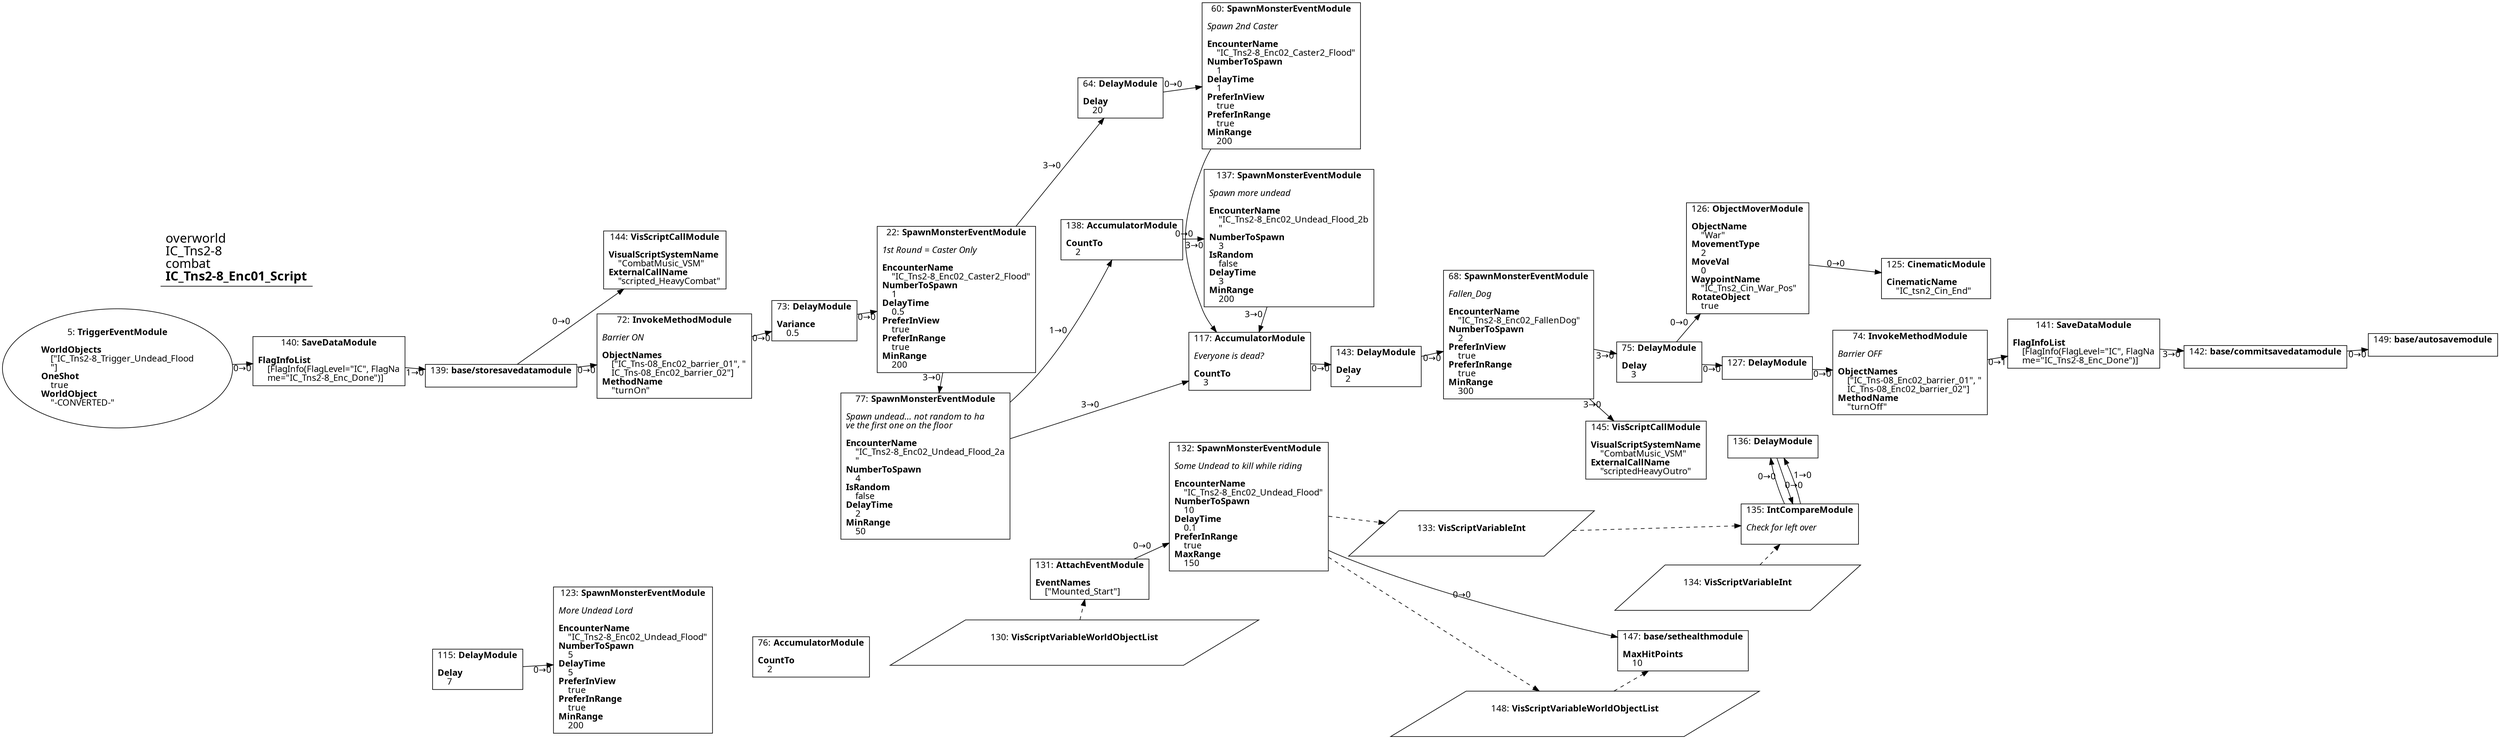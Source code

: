 digraph {
    layout = fdp;
    overlap = prism;
    sep = "+16";
    splines = spline;

    node [ shape = box ];

    graph [ fontname = "Segoe UI" ];
    node [ fontname = "Segoe UI" ];
    edge [ fontname = "Segoe UI" ];

    5 [ label = <5: <b>TriggerEventModule</b><br/><br/><b>WorldObjects</b><br align="left"/>    [&quot;IC_Tns2-8_Trigger_Undead_Flood<br align="left"/>    &quot;]<br align="left"/><b>OneShot</b><br align="left"/>    true<br align="left"/><b>WorldObject</b><br align="left"/>    &quot;-CONVERTED-&quot;<br align="left"/>> ];
    5 [ shape = oval ]
    5 [ pos = "0.88100004,-1.3490001!" ];
    5 -> 140 [ label = "0→0" ];

    22 [ label = <22: <b>SpawnMonsterEventModule</b><br/><br/><i>1st Round = Caster Only<br align="left"/></i><br align="left"/><b>EncounterName</b><br align="left"/>    &quot;IC_Tns2-8_Enc02_Caster2_Flood&quot;<br align="left"/><b>NumberToSpawn</b><br align="left"/>    1<br align="left"/><b>DelayTime</b><br align="left"/>    0.5<br align="left"/><b>PreferInView</b><br align="left"/>    true<br align="left"/><b>PreferInRange</b><br align="left"/>    true<br align="left"/><b>MinRange</b><br align="left"/>    200<br align="left"/>> ];
    22 [ pos = "1.9310001,-1.371!" ];
    22 -> 64 [ label = "3→0" ];
    22 -> 77 [ label = "3→0" ];

    60 [ label = <60: <b>SpawnMonsterEventModule</b><br/><br/><i>Spawn 2nd Caster<br align="left"/></i><br align="left"/><b>EncounterName</b><br align="left"/>    &quot;IC_Tns2-8_Enc02_Caster2_Flood&quot;<br align="left"/><b>NumberToSpawn</b><br align="left"/>    1<br align="left"/><b>DelayTime</b><br align="left"/>    1<br align="left"/><b>PreferInView</b><br align="left"/>    true<br align="left"/><b>PreferInRange</b><br align="left"/>    true<br align="left"/><b>MinRange</b><br align="left"/>    200<br align="left"/>> ];
    60 [ pos = "2.476,-1.0040001!" ];
    60 -> 117 [ label = "3→0" ];

    64 [ label = <64: <b>DelayModule</b><br/><br/><b>Delay</b><br align="left"/>    20<br align="left"/>> ];
    64 [ pos = "2.286,-1.0040001!" ];
    64 -> 60 [ label = "0→0" ];

    68 [ label = <68: <b>SpawnMonsterEventModule</b><br/><br/><i>Fallen_Dog<br align="left"/></i><br align="left"/><b>EncounterName</b><br align="left"/>    &quot;IC_Tns2-8_Enc02_FallenDog&quot;<br align="left"/><b>NumberToSpawn</b><br align="left"/>    2<br align="left"/><b>PreferInView</b><br align="left"/>    true<br align="left"/><b>PreferInRange</b><br align="left"/>    true<br align="left"/><b>MinRange</b><br align="left"/>    300<br align="left"/>> ];
    68 [ pos = "3.423,-1.4640001!" ];
    68 -> 75 [ label = "3→0" ];
    68 -> 145 [ label = "3→0" ];

    72 [ label = <72: <b>InvokeMethodModule</b><br/><br/><i>Barrier ON<br align="left"/></i><br align="left"/><b>ObjectNames</b><br align="left"/>    [&quot;IC_Tns-08_Enc02_barrier_01&quot;, &quot;<br align="left"/>    IC_Tns-08_Enc02_barrier_02&quot;]<br align="left"/><b>MethodName</b><br align="left"/>    &quot;turnOn&quot;<br align="left"/>> ];
    72 [ pos = "1.552,-1.371!" ];
    72 -> 73 [ label = "0→0" ];

    73 [ label = <73: <b>DelayModule</b><br/><br/><b>Variance</b><br align="left"/>    0.5<br align="left"/>> ];
    73 [ pos = "1.7580001,-1.371!" ];
    73 -> 22 [ label = "0→0" ];

    74 [ label = <74: <b>InvokeMethodModule</b><br/><br/><i>Barrier OFF<br align="left"/></i><br align="left"/><b>ObjectNames</b><br align="left"/>    [&quot;IC_Tns-08_Enc02_barrier_01&quot;, &quot;<br align="left"/>    IC_Tns-08_Enc02_barrier_02&quot;]<br align="left"/><b>MethodName</b><br align="left"/>    &quot;turnOff&quot;<br align="left"/>> ];
    74 [ pos = "4.1600003,-1.5330001!" ];
    74 -> 141 [ label = "0→1" ];

    75 [ label = <75: <b>DelayModule</b><br/><br/><b>Delay</b><br align="left"/>    3<br align="left"/>> ];
    75 [ pos = "3.7960002,-1.5330001!" ];
    75 -> 127 [ label = "0→0" ];
    75 -> 126 [ label = "0→0" ];

    76 [ label = <76: <b>AccumulatorModule</b><br/><br/><b>CountTo</b><br align="left"/>    2<br align="left"/>> ];
    76 [ pos = "2.7900002,-2.5300002!" ];

    77 [ label = <77: <b>SpawnMonsterEventModule</b><br/><br/><i>Spawn undead... not random to ha<br align="left"/>ve the first one on the floor<br align="left"/></i><br align="left"/><b>EncounterName</b><br align="left"/>    &quot;IC_Tns2-8_Enc02_Undead_Flood_2a<br align="left"/>    &quot;<br align="left"/><b>NumberToSpawn</b><br align="left"/>    4<br align="left"/><b>IsRandom</b><br align="left"/>    false<br align="left"/><b>DelayTime</b><br align="left"/>    2<br align="left"/><b>MinRange</b><br align="left"/>    50<br align="left"/>> ];
    77 [ pos = "2.1920002,-1.7600001!" ];
    77 -> 117 [ label = "3→0" ];
    77 -> 138 [ label = "1→0" ];

    115 [ label = <115: <b>DelayModule</b><br/><br/><b>Delay</b><br align="left"/>    7<br align="left"/>> ];
    115 [ pos = "2.1910002,-2.5180001!" ];
    115 -> 123 [ label = "0→0" ];

    117 [ label = <117: <b>AccumulatorModule</b><br/><br/><i>Everyone is dead?<br align="left"/></i><br align="left"/><b>CountTo</b><br align="left"/>    3<br align="left"/>> ];
    117 [ pos = "2.996,-1.4640001!" ];
    117 -> 143 [ label = "0→0" ];

    123 [ label = <123: <b>SpawnMonsterEventModule</b><br/><br/><i>More Undead Lord<br align="left"/></i><br align="left"/><b>EncounterName</b><br align="left"/>    &quot;IC_Tns2-8_Enc02_Undead_Flood&quot;<br align="left"/><b>NumberToSpawn</b><br align="left"/>    5<br align="left"/><b>DelayTime</b><br align="left"/>    5<br align="left"/><b>PreferInView</b><br align="left"/>    true<br align="left"/><b>PreferInRange</b><br align="left"/>    true<br align="left"/><b>MinRange</b><br align="left"/>    200<br align="left"/>> ];
    123 [ pos = "2.5140002,-2.5180001!" ];

    125 [ label = <125: <b>CinematicModule</b><br/><br/><b>CinematicName</b><br align="left"/>    &quot;IC_tsn2_Cin_End&quot;<br align="left"/>> ];
    125 [ pos = "4.184,-1.279!" ];

    126 [ label = <126: <b>ObjectMoverModule</b><br/><br/><b>ObjectName</b><br align="left"/>    &quot;War&quot;<br align="left"/><b>MovementType</b><br align="left"/>    2<br align="left"/><b>MoveVal</b><br align="left"/>    0<br align="left"/><b>WaypointName</b><br align="left"/>    &quot;IC_Tns2_Cin_War_Pos&quot;<br align="left"/><b>RotateObject</b><br align="left"/>    true<br align="left"/>> ];
    126 [ pos = "3.979,-1.279!" ];
    126 -> 125 [ label = "0→0" ];

    127 [ label = <127: <b>DelayModule</b><br/><br/>> ];
    127 [ pos = "3.9840002,-1.5330001!" ];
    127 -> 74 [ label = "0→0" ];

    130 [ label = <130: <b>VisScriptVariableWorldObjectList</b><br/><br/>> ];
    130 [ shape = parallelogram ]
    130 [ pos = "3.0170002,-2.568!" ];

    131 [ label = <131: <b>AttachEventModule</b><br/><br/><b>EventNames</b><br align="left"/>    [&quot;Mounted_Start&quot;]<br align="left"/>> ];
    131 [ pos = "3.2050002,-2.4710002!" ];
    131 -> 132 [ label = "0→0" ];
    130 -> 131 [ style = dashed ];

    132 [ label = <132: <b>SpawnMonsterEventModule</b><br/><br/><i>Some Undead to kill while riding<br align="left"/></i><br align="left"/><b>EncounterName</b><br align="left"/>    &quot;IC_Tns2-8_Enc02_Undead_Flood&quot;<br align="left"/><b>NumberToSpawn</b><br align="left"/>    10<br align="left"/><b>DelayTime</b><br align="left"/>    0.1<br align="left"/><b>PreferInRange</b><br align="left"/>    true<br align="left"/><b>MaxRange</b><br align="left"/>    150<br align="left"/>> ];
    132 [ pos = "3.4180002,-2.4710002!" ];
    132 -> 147 [ label = "0→0" ];
    132 -> 133 [ style = dashed ];
    132 -> 148 [ style = dashed ];

    133 [ label = <133: <b>VisScriptVariableInt</b><br/><br/>> ];
    133 [ shape = parallelogram ]
    133 [ pos = "3.7150002,-2.683!" ];

    134 [ label = <134: <b>VisScriptVariableInt</b><br/><br/>> ];
    134 [ shape = parallelogram ]
    134 [ pos = "3.8430002,-2.706!" ];

    135 [ label = <135: <b>IntCompareModule</b><br/><br/><i>Check for left over<br align="left"/></i><br align="left"/>> ];
    135 [ pos = "4.0080004,-2.5860002!" ];
    135 -> 136 [ label = "0→0" ];
    135 -> 136 [ label = "1→0" ];
    133 -> 135 [ style = dashed ];
    134 -> 135 [ style = dashed ];

    136 [ label = <136: <b>DelayModule</b><br/><br/>> ];
    136 [ pos = "4.018,-2.3560002!" ];
    136 -> 135 [ label = "0→0" ];

    137 [ label = <137: <b>SpawnMonsterEventModule</b><br/><br/><i>Spawn more undead<br align="left"/></i><br align="left"/><b>EncounterName</b><br align="left"/>    &quot;IC_Tns2-8_Enc02_Undead_Flood_2b<br align="left"/>    &quot;<br align="left"/><b>NumberToSpawn</b><br align="left"/>    3<br align="left"/><b>IsRandom</b><br align="left"/>    false<br align="left"/><b>DelayTime</b><br align="left"/>    3<br align="left"/><b>MinRange</b><br align="left"/>    200<br align="left"/>> ];
    137 [ pos = "2.6420002,-1.3970001!" ];
    137 -> 117 [ label = "3→0" ];

    138 [ label = <138: <b>AccumulatorModule</b><br/><br/><b>CountTo</b><br align="left"/>    2<br align="left"/>> ];
    138 [ pos = "2.413,-1.3970001!" ];
    138 -> 137 [ label = "0→0" ];

    139 [ label = <139: <b>base/storesavedatamodule</b><br/><br/>> ];
    139 [ pos = "1.3280001,-1.3720001!" ];
    139 -> 72 [ label = "0→0" ];
    139 -> 144 [ label = "0→0" ];

    140 [ label = <140: <b>SaveDataModule</b><br/><br/><b>FlagInfoList</b><br align="left"/>    [FlagInfo(FlagLevel=&quot;IC&quot;, FlagNa<br align="left"/>    me=&quot;IC_Tns2-8_Enc_Done&quot;)]<br align="left"/>> ];
    140 [ pos = "1.116,-1.3490001!" ];
    140 -> 139 [ label = "1→0" ];

    141 [ label = <141: <b>SaveDataModule</b><br/><br/><b>FlagInfoList</b><br align="left"/>    [FlagInfo(FlagLevel=&quot;IC&quot;, FlagNa<br align="left"/>    me=&quot;IC_Tns2-8_Enc_Done&quot;)]<br align="left"/>> ];
    141 [ pos = "4.3710003,-1.5100001!" ];
    141 -> 142 [ label = "3→0" ];

    142 [ label = <142: <b>base/commitsavedatamodule</b><br/><br/>> ];
    142 [ pos = "4.589,-1.5560001!" ];
    142 -> 149 [ label = "0→0" ];

    143 [ label = <143: <b>DelayModule</b><br/><br/><b>Delay</b><br align="left"/>    2<br align="left"/>> ];
    143 [ pos = "3.256,-1.4640001!" ];
    143 -> 68 [ label = "0→0" ];

    144 [ label = <144: <b>VisScriptCallModule</b><br/><br/><b>VisualScriptSystemName</b><br align="left"/>    &quot;CombatMusic_VSM&quot;<br align="left"/><b>ExternalCallName</b><br align="left"/>    &quot;scripted_HeavyCombat&quot;<br align="left"/>> ];
    144 [ pos = "1.5450001,-1.2540001!" ];

    145 [ label = <145: <b>VisScriptCallModule</b><br/><br/><b>VisualScriptSystemName</b><br align="left"/>    &quot;CombatMusic_VSM&quot;<br align="left"/><b>ExternalCallName</b><br align="left"/>    &quot;scriptedHeavyOutro&quot;<br align="left"/>> ];
    145 [ pos = "3.7960002,-1.7210001!" ];

    147 [ label = <147: <b>base/sethealthmodule</b><br/><br/><b>MaxHitPoints</b><br align="left"/>    10<br align="left"/>> ];
    147 [ pos = "3.7410002,-2.835!" ];
    148 -> 147 [ style = dashed ];

    148 [ label = <148: <b>VisScriptVariableWorldObjectList</b><br/><br/>> ];
    148 [ shape = parallelogram ]
    148 [ pos = "3.555,-2.887!" ];

    149 [ label = <149: <b>base/autosavemodule</b><br/><br/>> ];
    149 [ pos = "4.852,-1.5560001!" ];

    title [ pos = "0.88000005,-1.003!" ];
    title [ shape = underline ];
    title [ label = <<font point-size="20">overworld<br align="left"/>IC_Tns2-8<br align="left"/>combat<br align="left"/><b>IC_Tns2-8_Enc01_Script</b><br align="left"/></font>> ];
}

